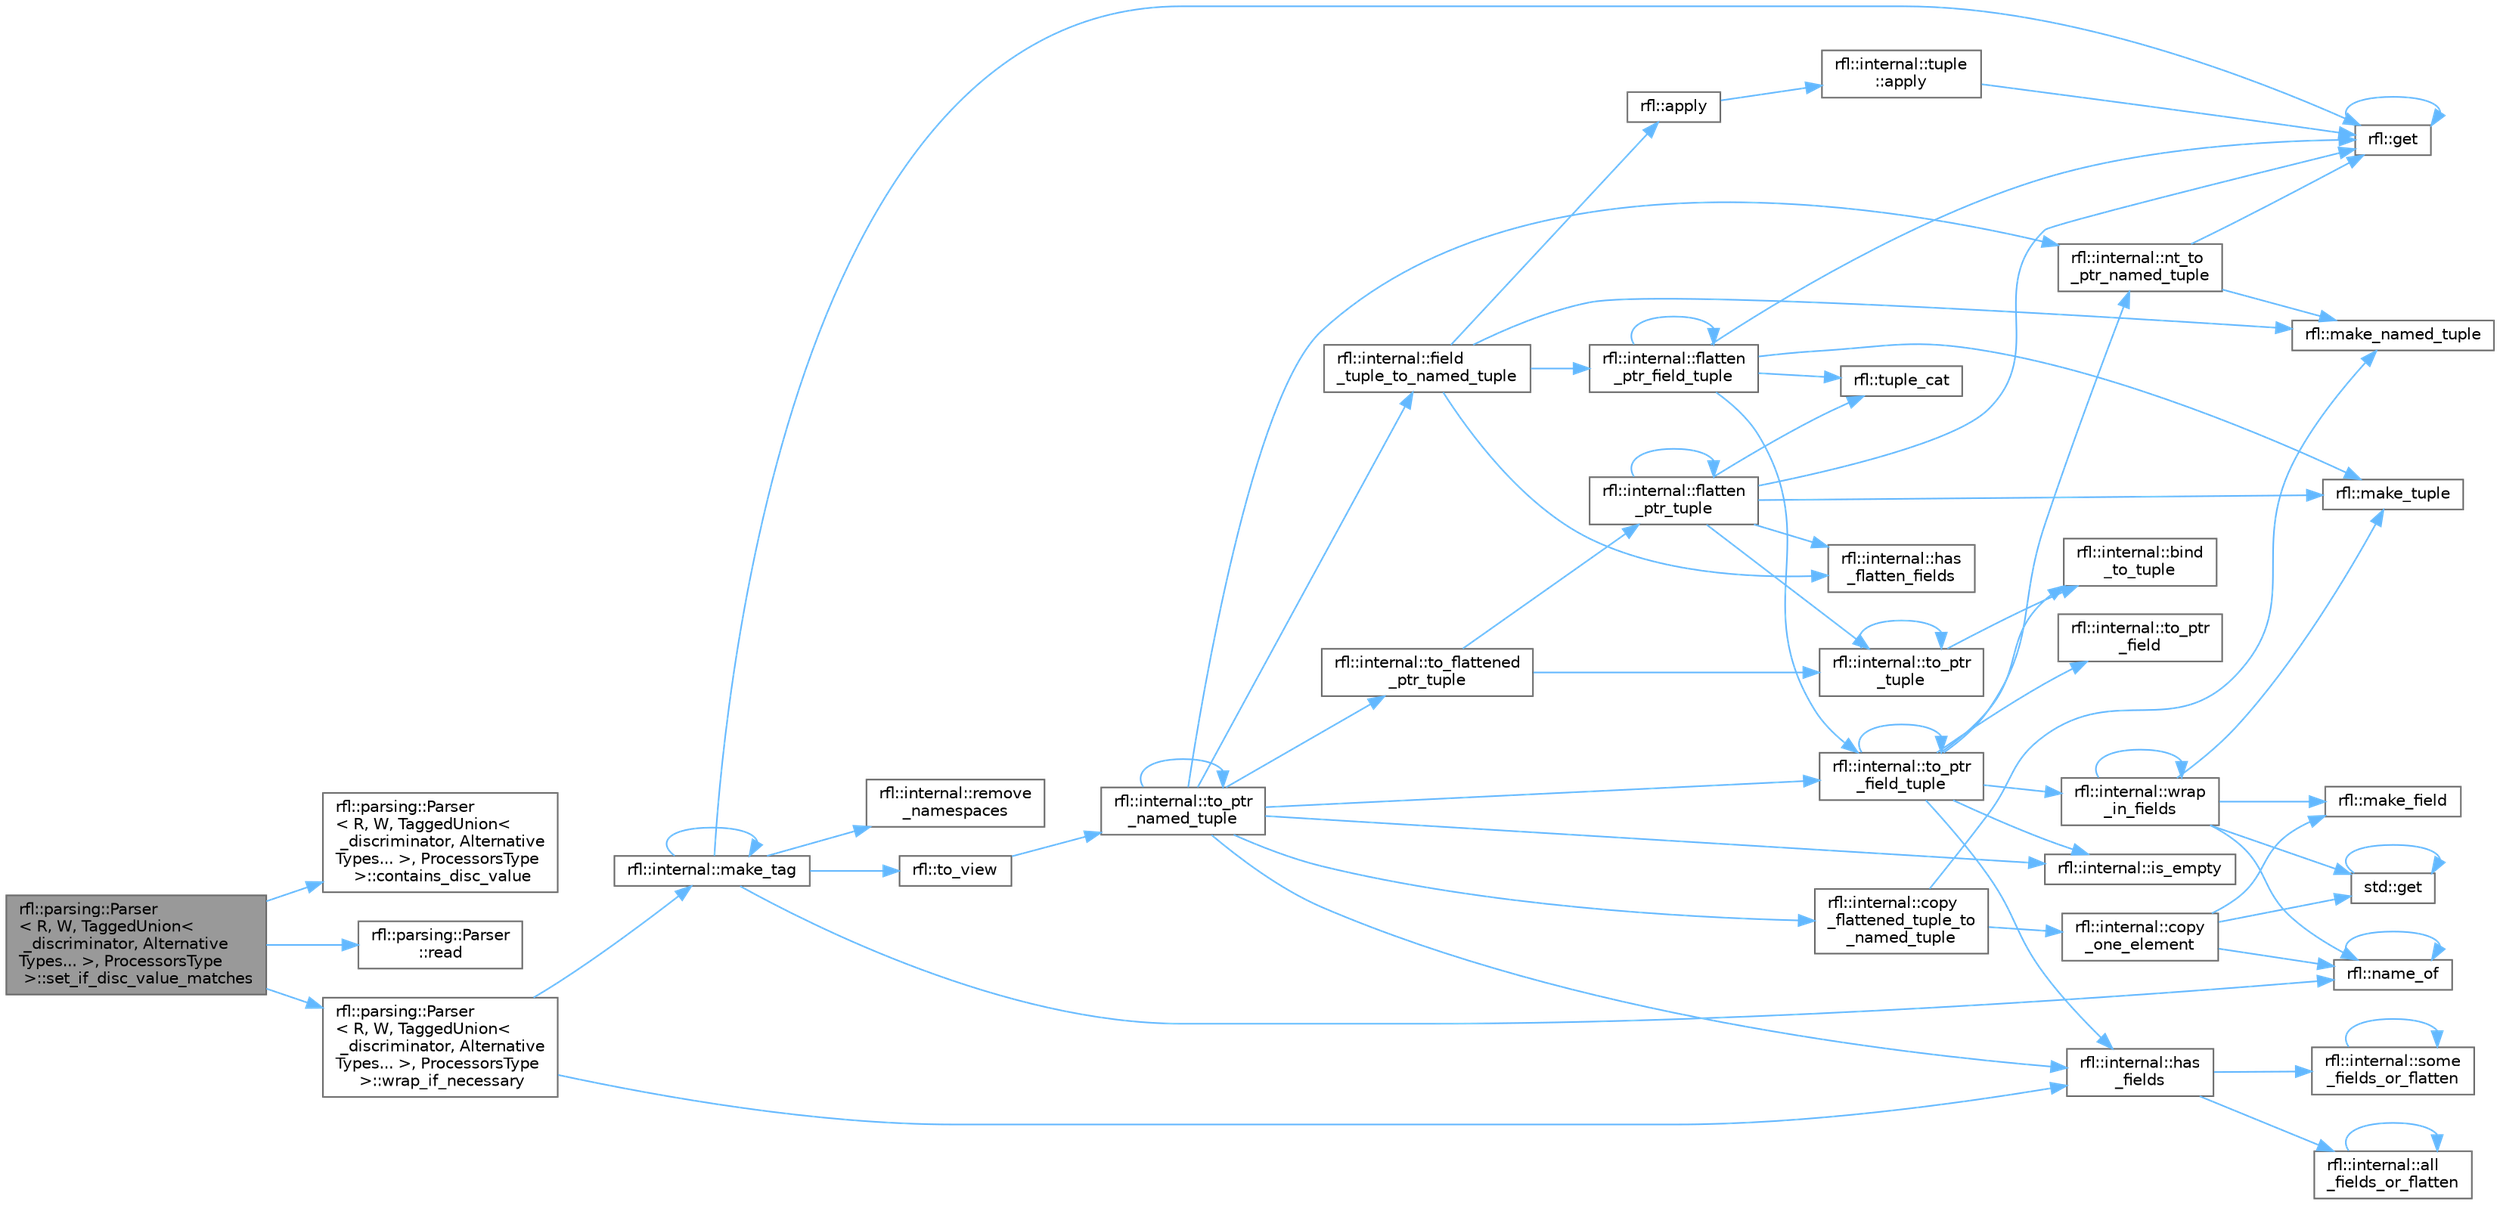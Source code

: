 digraph "rfl::parsing::Parser&lt; R, W, TaggedUnion&lt; _discriminator, AlternativeTypes... &gt;, ProcessorsType &gt;::set_if_disc_value_matches"
{
 // LATEX_PDF_SIZE
  bgcolor="transparent";
  edge [fontname=Helvetica,fontsize=10,labelfontname=Helvetica,labelfontsize=10];
  node [fontname=Helvetica,fontsize=10,shape=box,height=0.2,width=0.4];
  rankdir="LR";
  Node1 [id="Node000001",label="rfl::parsing::Parser\l\< R, W, TaggedUnion\<\l _discriminator, Alternative\lTypes... \>, ProcessorsType\l \>::set_if_disc_value_matches",height=0.2,width=0.4,color="gray40", fillcolor="grey60", style="filled", fontcolor="black",tooltip=" "];
  Node1 -> Node2 [id="edge1_Node000001_Node000002",color="steelblue1",style="solid",tooltip=" "];
  Node2 [id="Node000002",label="rfl::parsing::Parser\l\< R, W, TaggedUnion\<\l _discriminator, Alternative\lTypes... \>, ProcessorsType\l \>::contains_disc_value",height=0.2,width=0.4,color="grey40", fillcolor="white", style="filled",URL="$structrfl_1_1parsing_1_1_parser_3_01_r_00_01_w_00_01_tagged_union_3_01__discriminator_00_01_alte4e1a033ba4468c4ec6830fdcddf9fe2f.html#ad698d0118ea02f4f5224daa8f9ac3d01",tooltip=" "];
  Node1 -> Node3 [id="edge2_Node000001_Node000003",color="steelblue1",style="solid",tooltip=" "];
  Node3 [id="Node000003",label="rfl::parsing::Parser\l::read",height=0.2,width=0.4,color="grey40", fillcolor="white", style="filled",URL="$structrfl_1_1parsing_1_1_parser.html#a905ccbbb3adb81bb18d9109df6613b72",tooltip="Expresses the variables as type T."];
  Node1 -> Node4 [id="edge3_Node000001_Node000004",color="steelblue1",style="solid",tooltip=" "];
  Node4 [id="Node000004",label="rfl::parsing::Parser\l\< R, W, TaggedUnion\<\l _discriminator, Alternative\lTypes... \>, ProcessorsType\l \>::wrap_if_necessary",height=0.2,width=0.4,color="grey40", fillcolor="white", style="filled",URL="$structrfl_1_1parsing_1_1_parser_3_01_r_00_01_w_00_01_tagged_union_3_01__discriminator_00_01_alte4e1a033ba4468c4ec6830fdcddf9fe2f.html#a13e647357ac20f534b3ac23b06596fd7",tooltip=" "];
  Node4 -> Node5 [id="edge4_Node000004_Node000005",color="steelblue1",style="solid",tooltip=" "];
  Node5 [id="Node000005",label="rfl::internal::has\l_fields",height=0.2,width=0.4,color="grey40", fillcolor="white", style="filled",URL="$namespacerfl_1_1internal.html#a4bf6ff2224c907a5df21f524e650fd17",tooltip=" "];
  Node5 -> Node6 [id="edge5_Node000005_Node000006",color="steelblue1",style="solid",tooltip=" "];
  Node6 [id="Node000006",label="rfl::internal::all\l_fields_or_flatten",height=0.2,width=0.4,color="grey40", fillcolor="white", style="filled",URL="$namespacerfl_1_1internal.html#a012b9c8f5d6103eb084598eca9f9f631",tooltip=" "];
  Node6 -> Node6 [id="edge6_Node000006_Node000006",color="steelblue1",style="solid",tooltip=" "];
  Node5 -> Node7 [id="edge7_Node000005_Node000007",color="steelblue1",style="solid",tooltip=" "];
  Node7 [id="Node000007",label="rfl::internal::some\l_fields_or_flatten",height=0.2,width=0.4,color="grey40", fillcolor="white", style="filled",URL="$namespacerfl_1_1internal.html#a71c929c1a514d827549eb15d4355de92",tooltip=" "];
  Node7 -> Node7 [id="edge8_Node000007_Node000007",color="steelblue1",style="solid",tooltip=" "];
  Node4 -> Node8 [id="edge9_Node000004_Node000008",color="steelblue1",style="solid",tooltip=" "];
  Node8 [id="Node000008",label="rfl::internal::make_tag",height=0.2,width=0.4,color="grey40", fillcolor="white", style="filled",URL="$namespacerfl_1_1internal.html#a8cabf11490ea59196c2ddb82b46ae23f",tooltip=" "];
  Node8 -> Node9 [id="edge10_Node000008_Node000009",color="steelblue1",style="solid",tooltip=" "];
  Node9 [id="Node000009",label="rfl::get",height=0.2,width=0.4,color="grey40", fillcolor="white", style="filled",URL="$namespacerfl.html#ac379420409251e5a3c0bea4a701daf0a",tooltip="Gets a field by index."];
  Node9 -> Node9 [id="edge11_Node000009_Node000009",color="steelblue1",style="solid",tooltip=" "];
  Node8 -> Node8 [id="edge12_Node000008_Node000008",color="steelblue1",style="solid",tooltip=" "];
  Node8 -> Node10 [id="edge13_Node000008_Node000010",color="steelblue1",style="solid",tooltip=" "];
  Node10 [id="Node000010",label="rfl::name_of",height=0.2,width=0.4,color="grey40", fillcolor="white", style="filled",URL="$namespacerfl.html#a90efd0c5575582354c25333fa30a8013",tooltip="Helper function to retrieve a name at compile time."];
  Node10 -> Node10 [id="edge14_Node000010_Node000010",color="steelblue1",style="solid",tooltip=" "];
  Node8 -> Node11 [id="edge15_Node000008_Node000011",color="steelblue1",style="solid",tooltip=" "];
  Node11 [id="Node000011",label="rfl::internal::remove\l_namespaces",height=0.2,width=0.4,color="grey40", fillcolor="white", style="filled",URL="$namespacerfl_1_1internal.html#ab077683f0a9736c592e4e2a921a808b6",tooltip=" "];
  Node8 -> Node12 [id="edge16_Node000008_Node000012",color="steelblue1",style="solid",tooltip=" "];
  Node12 [id="Node000012",label="rfl::to_view",height=0.2,width=0.4,color="grey40", fillcolor="white", style="filled",URL="$namespacerfl.html#a6d13127a52ba17e9fb281ddb39b5f220",tooltip=" "];
  Node12 -> Node13 [id="edge17_Node000012_Node000013",color="steelblue1",style="solid",tooltip=" "];
  Node13 [id="Node000013",label="rfl::internal::to_ptr\l_named_tuple",height=0.2,width=0.4,color="grey40", fillcolor="white", style="filled",URL="$namespacerfl_1_1internal.html#a19594a7d66a271a8f893f2170217e299",tooltip=" "];
  Node13 -> Node14 [id="edge18_Node000013_Node000014",color="steelblue1",style="solid",tooltip=" "];
  Node14 [id="Node000014",label="rfl::internal::copy\l_flattened_tuple_to\l_named_tuple",height=0.2,width=0.4,color="grey40", fillcolor="white", style="filled",URL="$namespacerfl_1_1internal.html#aa4d84e91c691523bdf3dbf8832cba64c",tooltip=" "];
  Node14 -> Node15 [id="edge19_Node000014_Node000015",color="steelblue1",style="solid",tooltip=" "];
  Node15 [id="Node000015",label="rfl::internal::copy\l_one_element",height=0.2,width=0.4,color="grey40", fillcolor="white", style="filled",URL="$namespacerfl_1_1internal.html#a8a566443d85dd9fc0f2e6e4ae131ed55",tooltip=" "];
  Node15 -> Node16 [id="edge20_Node000015_Node000016",color="steelblue1",style="solid",tooltip=" "];
  Node16 [id="Node000016",label="std::get",height=0.2,width=0.4,color="grey40", fillcolor="white", style="filled",URL="$namespacestd.html#aae41d8280b7ccc3f0e0a0be2dab21c8f",tooltip="Gets an element by index."];
  Node16 -> Node16 [id="edge21_Node000016_Node000016",color="steelblue1",style="solid",tooltip=" "];
  Node15 -> Node17 [id="edge22_Node000015_Node000017",color="steelblue1",style="solid",tooltip=" "];
  Node17 [id="Node000017",label="rfl::make_field",height=0.2,width=0.4,color="grey40", fillcolor="white", style="filled",URL="$namespacerfl.html#afb5f68a22d5b6a42a5b4477c35559ce9",tooltip=" "];
  Node15 -> Node10 [id="edge23_Node000015_Node000010",color="steelblue1",style="solid",tooltip=" "];
  Node14 -> Node18 [id="edge24_Node000014_Node000018",color="steelblue1",style="solid",tooltip=" "];
  Node18 [id="Node000018",label="rfl::make_named_tuple",height=0.2,width=0.4,color="grey40", fillcolor="white", style="filled",URL="$namespacerfl.html#a19523aa875e6c36af474a97f28ed4002",tooltip="Explicit overload for creating empty named tuples."];
  Node13 -> Node19 [id="edge25_Node000013_Node000019",color="steelblue1",style="solid",tooltip=" "];
  Node19 [id="Node000019",label="rfl::internal::field\l_tuple_to_named_tuple",height=0.2,width=0.4,color="grey40", fillcolor="white", style="filled",URL="$namespacerfl_1_1internal.html#a923e1c7faefca7c7af6ec3d7aecccba0",tooltip=" "];
  Node19 -> Node20 [id="edge26_Node000019_Node000020",color="steelblue1",style="solid",tooltip=" "];
  Node20 [id="Node000020",label="rfl::apply",height=0.2,width=0.4,color="grey40", fillcolor="white", style="filled",URL="$namespacerfl.html#aaa94742afd7fde0d6d6cc59ae6d92989",tooltip=" "];
  Node20 -> Node21 [id="edge27_Node000020_Node000021",color="steelblue1",style="solid",tooltip=" "];
  Node21 [id="Node000021",label="rfl::internal::tuple\l::apply",height=0.2,width=0.4,color="grey40", fillcolor="white", style="filled",URL="$namespacerfl_1_1internal_1_1tuple.html#a5fe21ddba2943f200bc6c6e4d8d34e54",tooltip=" "];
  Node21 -> Node9 [id="edge28_Node000021_Node000009",color="steelblue1",style="solid",tooltip=" "];
  Node19 -> Node22 [id="edge29_Node000019_Node000022",color="steelblue1",style="solid",tooltip=" "];
  Node22 [id="Node000022",label="rfl::internal::flatten\l_ptr_field_tuple",height=0.2,width=0.4,color="grey40", fillcolor="white", style="filled",URL="$namespacerfl_1_1internal.html#ae729ffba37ab19a6426f80c6ef26e2d6",tooltip=" "];
  Node22 -> Node22 [id="edge30_Node000022_Node000022",color="steelblue1",style="solid",tooltip=" "];
  Node22 -> Node9 [id="edge31_Node000022_Node000009",color="steelblue1",style="solid",tooltip=" "];
  Node22 -> Node23 [id="edge32_Node000022_Node000023",color="steelblue1",style="solid",tooltip=" "];
  Node23 [id="Node000023",label="rfl::make_tuple",height=0.2,width=0.4,color="grey40", fillcolor="white", style="filled",URL="$namespacerfl.html#ac71a9ec8b4d8fd347719083ec38c00f9",tooltip=" "];
  Node22 -> Node24 [id="edge33_Node000022_Node000024",color="steelblue1",style="solid",tooltip=" "];
  Node24 [id="Node000024",label="rfl::internal::to_ptr\l_field_tuple",height=0.2,width=0.4,color="grey40", fillcolor="white", style="filled",URL="$namespacerfl_1_1internal.html#a4c5ce682ef0d85a0edc5fc36074815d2",tooltip=" "];
  Node24 -> Node25 [id="edge34_Node000024_Node000025",color="steelblue1",style="solid",tooltip=" "];
  Node25 [id="Node000025",label="rfl::internal::bind\l_to_tuple",height=0.2,width=0.4,color="grey40", fillcolor="white", style="filled",URL="$namespacerfl_1_1internal.html#aaccfbbd07ded0a84498cea052cb3d443",tooltip=" "];
  Node24 -> Node5 [id="edge35_Node000024_Node000005",color="steelblue1",style="solid",tooltip=" "];
  Node24 -> Node26 [id="edge36_Node000024_Node000026",color="steelblue1",style="solid",tooltip=" "];
  Node26 [id="Node000026",label="rfl::internal::is_empty",height=0.2,width=0.4,color="grey40", fillcolor="white", style="filled",URL="$namespacerfl_1_1internal.html#a818161434e9e7892d403a7c92d7268fe",tooltip=" "];
  Node24 -> Node27 [id="edge37_Node000024_Node000027",color="steelblue1",style="solid",tooltip=" "];
  Node27 [id="Node000027",label="rfl::internal::nt_to\l_ptr_named_tuple",height=0.2,width=0.4,color="grey40", fillcolor="white", style="filled",URL="$namespacerfl_1_1internal.html#a444ef522c6d66572aa5cd3ccde829885",tooltip=" "];
  Node27 -> Node9 [id="edge38_Node000027_Node000009",color="steelblue1",style="solid",tooltip=" "];
  Node27 -> Node18 [id="edge39_Node000027_Node000018",color="steelblue1",style="solid",tooltip=" "];
  Node24 -> Node28 [id="edge40_Node000024_Node000028",color="steelblue1",style="solid",tooltip=" "];
  Node28 [id="Node000028",label="rfl::internal::to_ptr\l_field",height=0.2,width=0.4,color="grey40", fillcolor="white", style="filled",URL="$namespacerfl_1_1internal.html#ab7e2b5fa9d320f0c9a301fbe22ebc677",tooltip=" "];
  Node24 -> Node24 [id="edge41_Node000024_Node000024",color="steelblue1",style="solid",tooltip=" "];
  Node24 -> Node29 [id="edge42_Node000024_Node000029",color="steelblue1",style="solid",tooltip=" "];
  Node29 [id="Node000029",label="rfl::internal::wrap\l_in_fields",height=0.2,width=0.4,color="grey40", fillcolor="white", style="filled",URL="$namespacerfl_1_1internal.html#a75a4f615c45abce17e710e72514498d7",tooltip=" "];
  Node29 -> Node16 [id="edge43_Node000029_Node000016",color="steelblue1",style="solid",tooltip=" "];
  Node29 -> Node17 [id="edge44_Node000029_Node000017",color="steelblue1",style="solid",tooltip=" "];
  Node29 -> Node23 [id="edge45_Node000029_Node000023",color="steelblue1",style="solid",tooltip=" "];
  Node29 -> Node10 [id="edge46_Node000029_Node000010",color="steelblue1",style="solid",tooltip=" "];
  Node29 -> Node29 [id="edge47_Node000029_Node000029",color="steelblue1",style="solid",tooltip=" "];
  Node22 -> Node30 [id="edge48_Node000022_Node000030",color="steelblue1",style="solid",tooltip=" "];
  Node30 [id="Node000030",label="rfl::tuple_cat",height=0.2,width=0.4,color="grey40", fillcolor="white", style="filled",URL="$namespacerfl.html#ad4738e8acd2a03b1b2b01c6caa6b27e9",tooltip=" "];
  Node19 -> Node31 [id="edge49_Node000019_Node000031",color="steelblue1",style="solid",tooltip=" "];
  Node31 [id="Node000031",label="rfl::internal::has\l_flatten_fields",height=0.2,width=0.4,color="grey40", fillcolor="white", style="filled",URL="$namespacerfl_1_1internal.html#a60f5d02505f61eabff343c2f5e9c7dbe",tooltip=" "];
  Node19 -> Node18 [id="edge50_Node000019_Node000018",color="steelblue1",style="solid",tooltip=" "];
  Node13 -> Node5 [id="edge51_Node000013_Node000005",color="steelblue1",style="solid",tooltip=" "];
  Node13 -> Node26 [id="edge52_Node000013_Node000026",color="steelblue1",style="solid",tooltip=" "];
  Node13 -> Node27 [id="edge53_Node000013_Node000027",color="steelblue1",style="solid",tooltip=" "];
  Node13 -> Node32 [id="edge54_Node000013_Node000032",color="steelblue1",style="solid",tooltip=" "];
  Node32 [id="Node000032",label="rfl::internal::to_flattened\l_ptr_tuple",height=0.2,width=0.4,color="grey40", fillcolor="white", style="filled",URL="$namespacerfl_1_1internal.html#abe898ac2971112070bfbcc91def971d6",tooltip=" "];
  Node32 -> Node33 [id="edge55_Node000032_Node000033",color="steelblue1",style="solid",tooltip=" "];
  Node33 [id="Node000033",label="rfl::internal::flatten\l_ptr_tuple",height=0.2,width=0.4,color="grey40", fillcolor="white", style="filled",URL="$namespacerfl_1_1internal.html#a3a901d356d0602482acd2f0861f8b472",tooltip=" "];
  Node33 -> Node33 [id="edge56_Node000033_Node000033",color="steelblue1",style="solid",tooltip=" "];
  Node33 -> Node9 [id="edge57_Node000033_Node000009",color="steelblue1",style="solid",tooltip=" "];
  Node33 -> Node31 [id="edge58_Node000033_Node000031",color="steelblue1",style="solid",tooltip=" "];
  Node33 -> Node23 [id="edge59_Node000033_Node000023",color="steelblue1",style="solid",tooltip=" "];
  Node33 -> Node34 [id="edge60_Node000033_Node000034",color="steelblue1",style="solid",tooltip=" "];
  Node34 [id="Node000034",label="rfl::internal::to_ptr\l_tuple",height=0.2,width=0.4,color="grey40", fillcolor="white", style="filled",URL="$namespacerfl_1_1internal.html#a3a36b92d743023e52d9ba1b74cc5fbd1",tooltip=" "];
  Node34 -> Node25 [id="edge61_Node000034_Node000025",color="steelblue1",style="solid",tooltip=" "];
  Node34 -> Node34 [id="edge62_Node000034_Node000034",color="steelblue1",style="solid",tooltip=" "];
  Node33 -> Node30 [id="edge63_Node000033_Node000030",color="steelblue1",style="solid",tooltip=" "];
  Node32 -> Node34 [id="edge64_Node000032_Node000034",color="steelblue1",style="solid",tooltip=" "];
  Node13 -> Node24 [id="edge65_Node000013_Node000024",color="steelblue1",style="solid",tooltip=" "];
  Node13 -> Node13 [id="edge66_Node000013_Node000013",color="steelblue1",style="solid",tooltip=" "];
}
